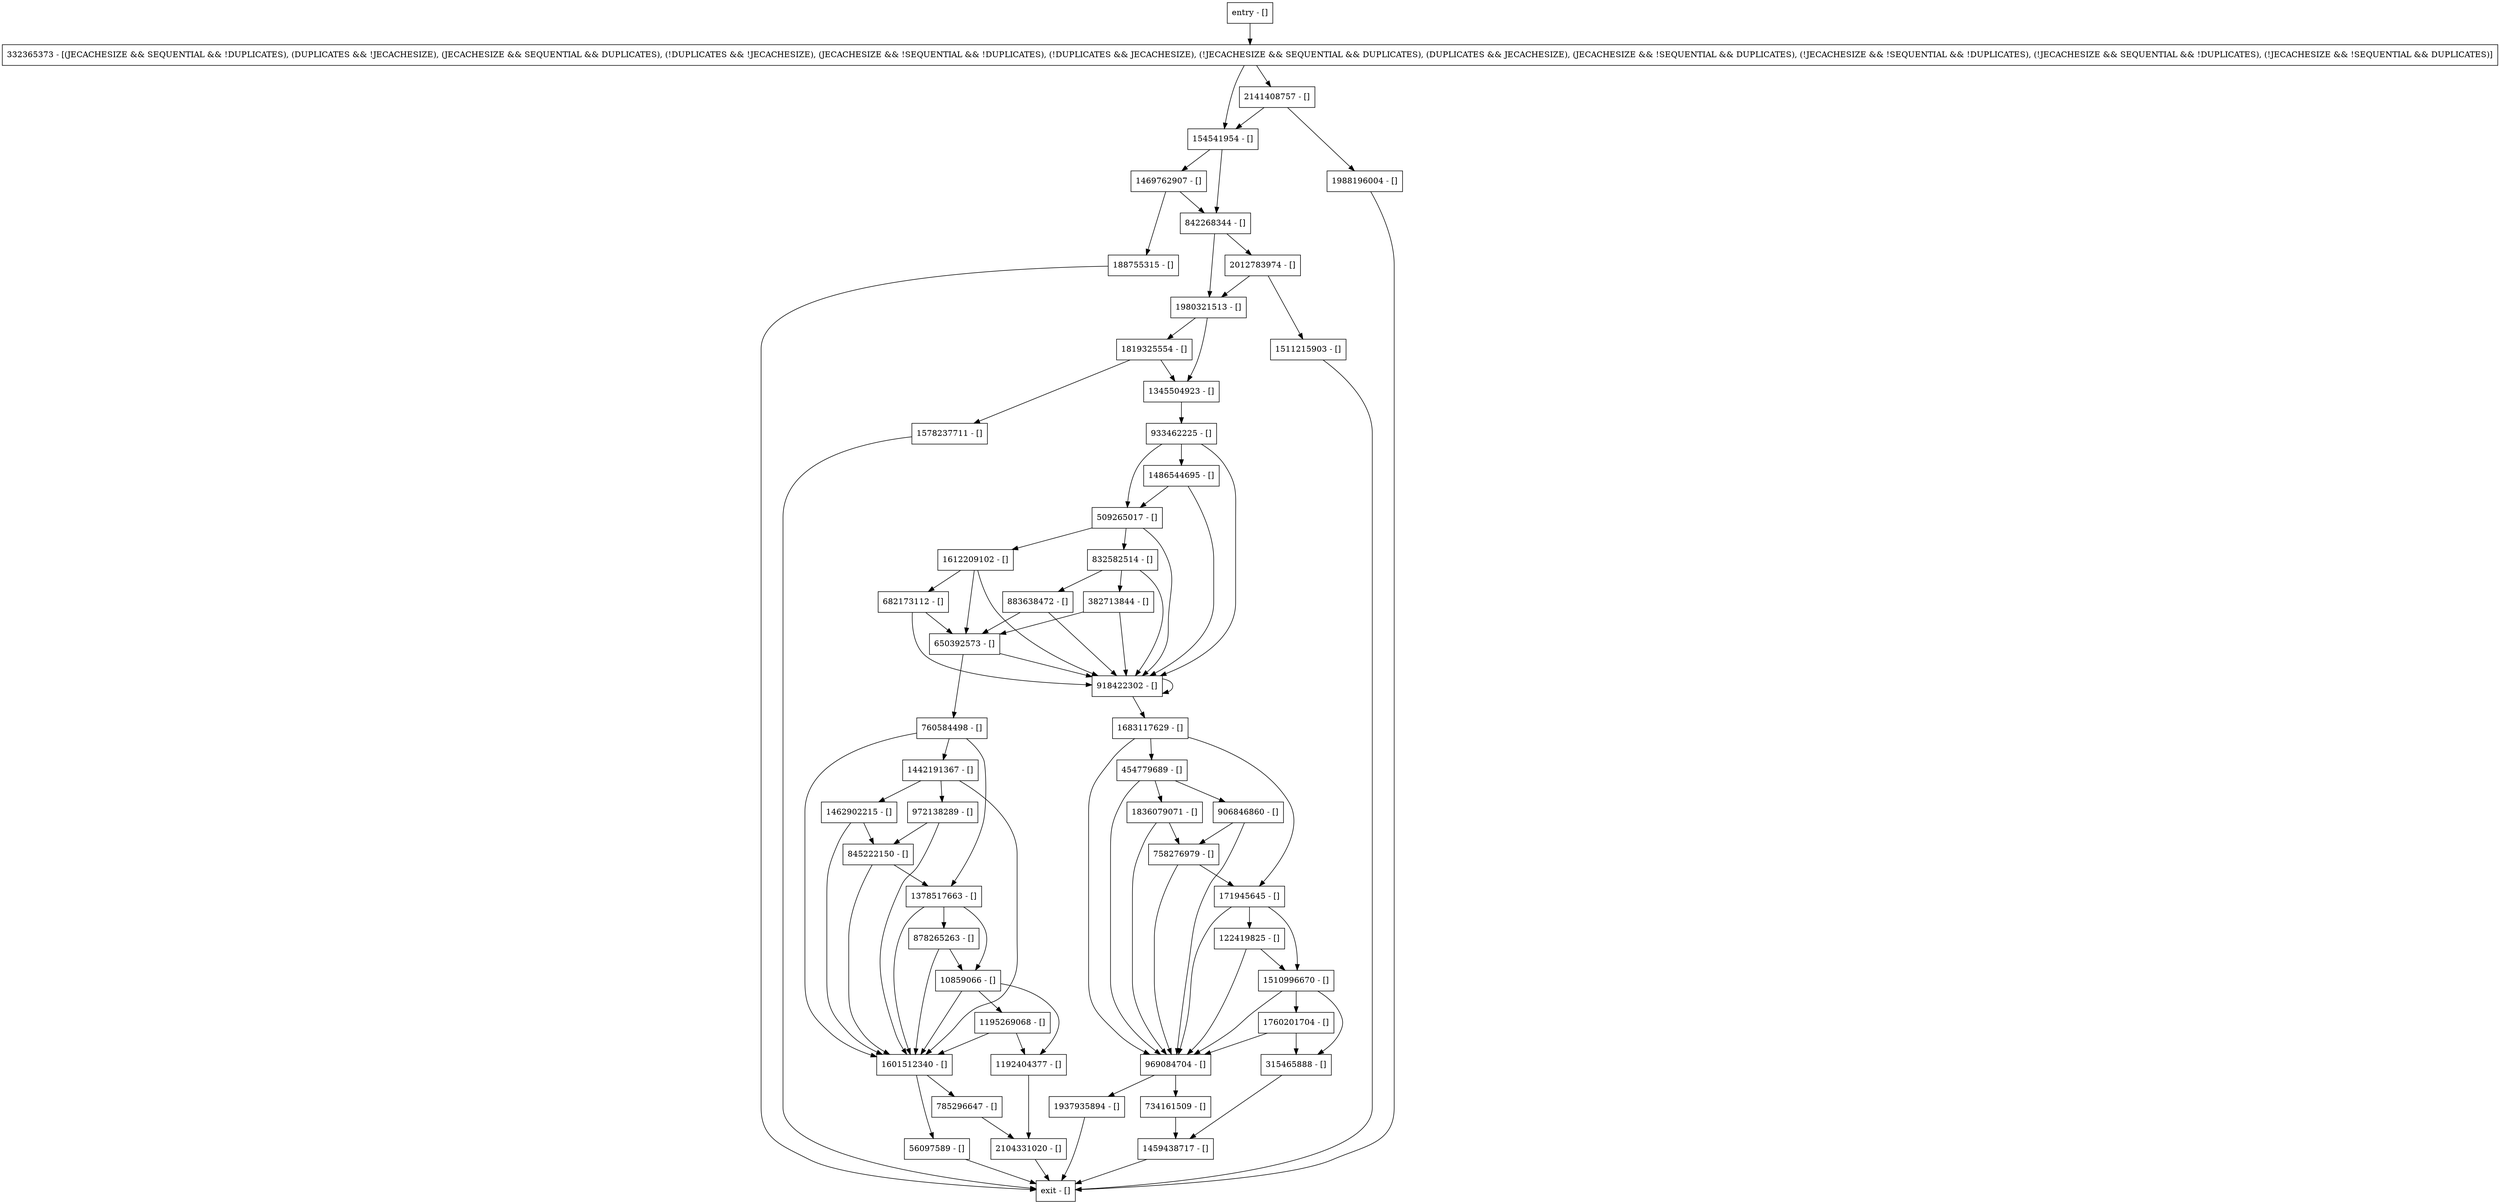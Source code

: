 digraph putNoNotify {
node [shape=record];
122419825 [label="122419825 - []"];
2012783974 [label="2012783974 - []"];
315465888 [label="315465888 - []"];
1378517663 [label="1378517663 - []"];
454779689 [label="454779689 - []"];
154541954 [label="154541954 - []"];
2104331020 [label="2104331020 - []"];
56097589 [label="56097589 - []"];
969084704 [label="969084704 - []"];
332365373 [label="332365373 - [(JECACHESIZE && SEQUENTIAL && !DUPLICATES), (DUPLICATES && !JECACHESIZE), (JECACHESIZE && SEQUENTIAL && DUPLICATES), (!DUPLICATES && !JECACHESIZE), (JECACHESIZE && !SEQUENTIAL && !DUPLICATES), (!DUPLICATES && JECACHESIZE), (!JECACHESIZE && SEQUENTIAL && DUPLICATES), (DUPLICATES && JECACHESIZE), (JECACHESIZE && !SEQUENTIAL && DUPLICATES), (!JECACHESIZE && !SEQUENTIAL && !DUPLICATES), (!JECACHESIZE && SEQUENTIAL && !DUPLICATES), (!JECACHESIZE && !SEQUENTIAL && DUPLICATES)]"];
883638472 [label="883638472 - []"];
842268344 [label="842268344 - []"];
1511215903 [label="1511215903 - []"];
1819325554 [label="1819325554 - []"];
10859066 [label="10859066 - []"];
734161509 [label="734161509 - []"];
650392573 [label="650392573 - []"];
382713844 [label="382713844 - []"];
1442191367 [label="1442191367 - []"];
878265263 [label="878265263 - []"];
1192404377 [label="1192404377 - []"];
682173112 [label="682173112 - []"];
entry [label="entry - []"];
exit [label="exit - []"];
1469762907 [label="1469762907 - []"];
1760201704 [label="1760201704 - []"];
1578237711 [label="1578237711 - []"];
1462902215 [label="1462902215 - []"];
906846860 [label="906846860 - []"];
1345504923 [label="1345504923 - []"];
1195269068 [label="1195269068 - []"];
1510996670 [label="1510996670 - []"];
188755315 [label="188755315 - []"];
509265017 [label="509265017 - []"];
832582514 [label="832582514 - []"];
1988196004 [label="1988196004 - []"];
171945645 [label="171945645 - []"];
760584498 [label="760584498 - []"];
785296647 [label="785296647 - []"];
1459438717 [label="1459438717 - []"];
1980321513 [label="1980321513 - []"];
845222150 [label="845222150 - []"];
933462225 [label="933462225 - []"];
1683117629 [label="1683117629 - []"];
2141408757 [label="2141408757 - []"];
758276979 [label="758276979 - []"];
918422302 [label="918422302 - []"];
972138289 [label="972138289 - []"];
1937935894 [label="1937935894 - []"];
1486544695 [label="1486544695 - []"];
1601512340 [label="1601512340 - []"];
1612209102 [label="1612209102 - []"];
1836079071 [label="1836079071 - []"];
entry;
exit;
122419825 -> 1510996670;
122419825 -> 969084704;
2012783974 -> 1980321513;
2012783974 -> 1511215903;
315465888 -> 1459438717;
1378517663 -> 10859066;
1378517663 -> 878265263;
1378517663 -> 1601512340;
454779689 -> 906846860;
454779689 -> 969084704;
454779689 -> 1836079071;
154541954 -> 1469762907;
154541954 -> 842268344;
2104331020 -> exit;
56097589 -> exit;
969084704 -> 734161509;
969084704 -> 1937935894;
332365373 -> 2141408757;
332365373 -> 154541954;
883638472 -> 918422302;
883638472 -> 650392573;
842268344 -> 1980321513;
842268344 -> 2012783974;
1511215903 -> exit;
1819325554 -> 1345504923;
1819325554 -> 1578237711;
10859066 -> 1195269068;
10859066 -> 1601512340;
10859066 -> 1192404377;
734161509 -> 1459438717;
650392573 -> 918422302;
650392573 -> 760584498;
382713844 -> 918422302;
382713844 -> 650392573;
1442191367 -> 1462902215;
1442191367 -> 972138289;
1442191367 -> 1601512340;
878265263 -> 10859066;
878265263 -> 1601512340;
1192404377 -> 2104331020;
682173112 -> 918422302;
682173112 -> 650392573;
entry -> 332365373;
1469762907 -> 188755315;
1469762907 -> 842268344;
1760201704 -> 969084704;
1760201704 -> 315465888;
1578237711 -> exit;
1462902215 -> 845222150;
1462902215 -> 1601512340;
906846860 -> 758276979;
906846860 -> 969084704;
1345504923 -> 933462225;
1195269068 -> 1601512340;
1195269068 -> 1192404377;
1510996670 -> 1760201704;
1510996670 -> 969084704;
1510996670 -> 315465888;
188755315 -> exit;
509265017 -> 918422302;
509265017 -> 832582514;
509265017 -> 1612209102;
832582514 -> 883638472;
832582514 -> 918422302;
832582514 -> 382713844;
1988196004 -> exit;
171945645 -> 1510996670;
171945645 -> 122419825;
171945645 -> 969084704;
760584498 -> 1378517663;
760584498 -> 1442191367;
760584498 -> 1601512340;
785296647 -> 2104331020;
1459438717 -> exit;
1980321513 -> 1345504923;
1980321513 -> 1819325554;
845222150 -> 1378517663;
845222150 -> 1601512340;
933462225 -> 1486544695;
933462225 -> 918422302;
933462225 -> 509265017;
1683117629 -> 454779689;
1683117629 -> 171945645;
1683117629 -> 969084704;
2141408757 -> 154541954;
2141408757 -> 1988196004;
758276979 -> 171945645;
758276979 -> 969084704;
918422302 -> 1683117629;
918422302 -> 918422302;
972138289 -> 845222150;
972138289 -> 1601512340;
1937935894 -> exit;
1486544695 -> 918422302;
1486544695 -> 509265017;
1601512340 -> 785296647;
1601512340 -> 56097589;
1612209102 -> 682173112;
1612209102 -> 918422302;
1612209102 -> 650392573;
1836079071 -> 758276979;
1836079071 -> 969084704;
}
